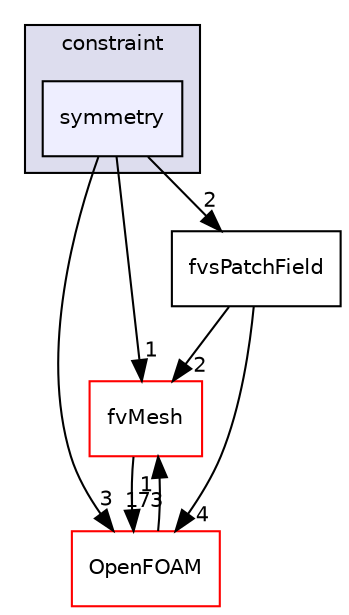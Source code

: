 digraph "src/finiteVolume/fields/fvsPatchFields/constraint/symmetry" {
  bgcolor=transparent;
  compound=true
  node [ fontsize="10", fontname="Helvetica"];
  edge [ labelfontsize="10", labelfontname="Helvetica"];
  subgraph clusterdir_d3657b0b23136d928b995b4c42c4ccd9 {
    graph [ bgcolor="#ddddee", pencolor="black", label="constraint" fontname="Helvetica", fontsize="10", URL="dir_d3657b0b23136d928b995b4c42c4ccd9.html"]
  dir_53d1e392f2665ca3e378f6be8ee07af1 [shape=box, label="symmetry", style="filled", fillcolor="#eeeeff", pencolor="black", URL="dir_53d1e392f2665ca3e378f6be8ee07af1.html"];
  }
  dir_c382fa095c9c33d8673c0dd60aaef275 [shape=box label="fvMesh" color="red" URL="dir_c382fa095c9c33d8673c0dd60aaef275.html"];
  dir_c5473ff19b20e6ec4dfe5c310b3778a8 [shape=box label="OpenFOAM" color="red" URL="dir_c5473ff19b20e6ec4dfe5c310b3778a8.html"];
  dir_f8fc54ccdbdfd051989b9c9b77557e92 [shape=box label="fvsPatchField" URL="dir_f8fc54ccdbdfd051989b9c9b77557e92.html"];
  dir_c382fa095c9c33d8673c0dd60aaef275->dir_c5473ff19b20e6ec4dfe5c310b3778a8 [headlabel="173", labeldistance=1.5 headhref="dir_001124_001896.html"];
  dir_c5473ff19b20e6ec4dfe5c310b3778a8->dir_c382fa095c9c33d8673c0dd60aaef275 [headlabel="1", labeldistance=1.5 headhref="dir_001896_001124.html"];
  dir_f8fc54ccdbdfd051989b9c9b77557e92->dir_c382fa095c9c33d8673c0dd60aaef275 [headlabel="2", labeldistance=1.5 headhref="dir_001060_001124.html"];
  dir_f8fc54ccdbdfd051989b9c9b77557e92->dir_c5473ff19b20e6ec4dfe5c310b3778a8 [headlabel="4", labeldistance=1.5 headhref="dir_001060_001896.html"];
  dir_53d1e392f2665ca3e378f6be8ee07af1->dir_c382fa095c9c33d8673c0dd60aaef275 [headlabel="1", labeldistance=1.5 headhref="dir_001057_001124.html"];
  dir_53d1e392f2665ca3e378f6be8ee07af1->dir_c5473ff19b20e6ec4dfe5c310b3778a8 [headlabel="3", labeldistance=1.5 headhref="dir_001057_001896.html"];
  dir_53d1e392f2665ca3e378f6be8ee07af1->dir_f8fc54ccdbdfd051989b9c9b77557e92 [headlabel="2", labeldistance=1.5 headhref="dir_001057_001060.html"];
}
